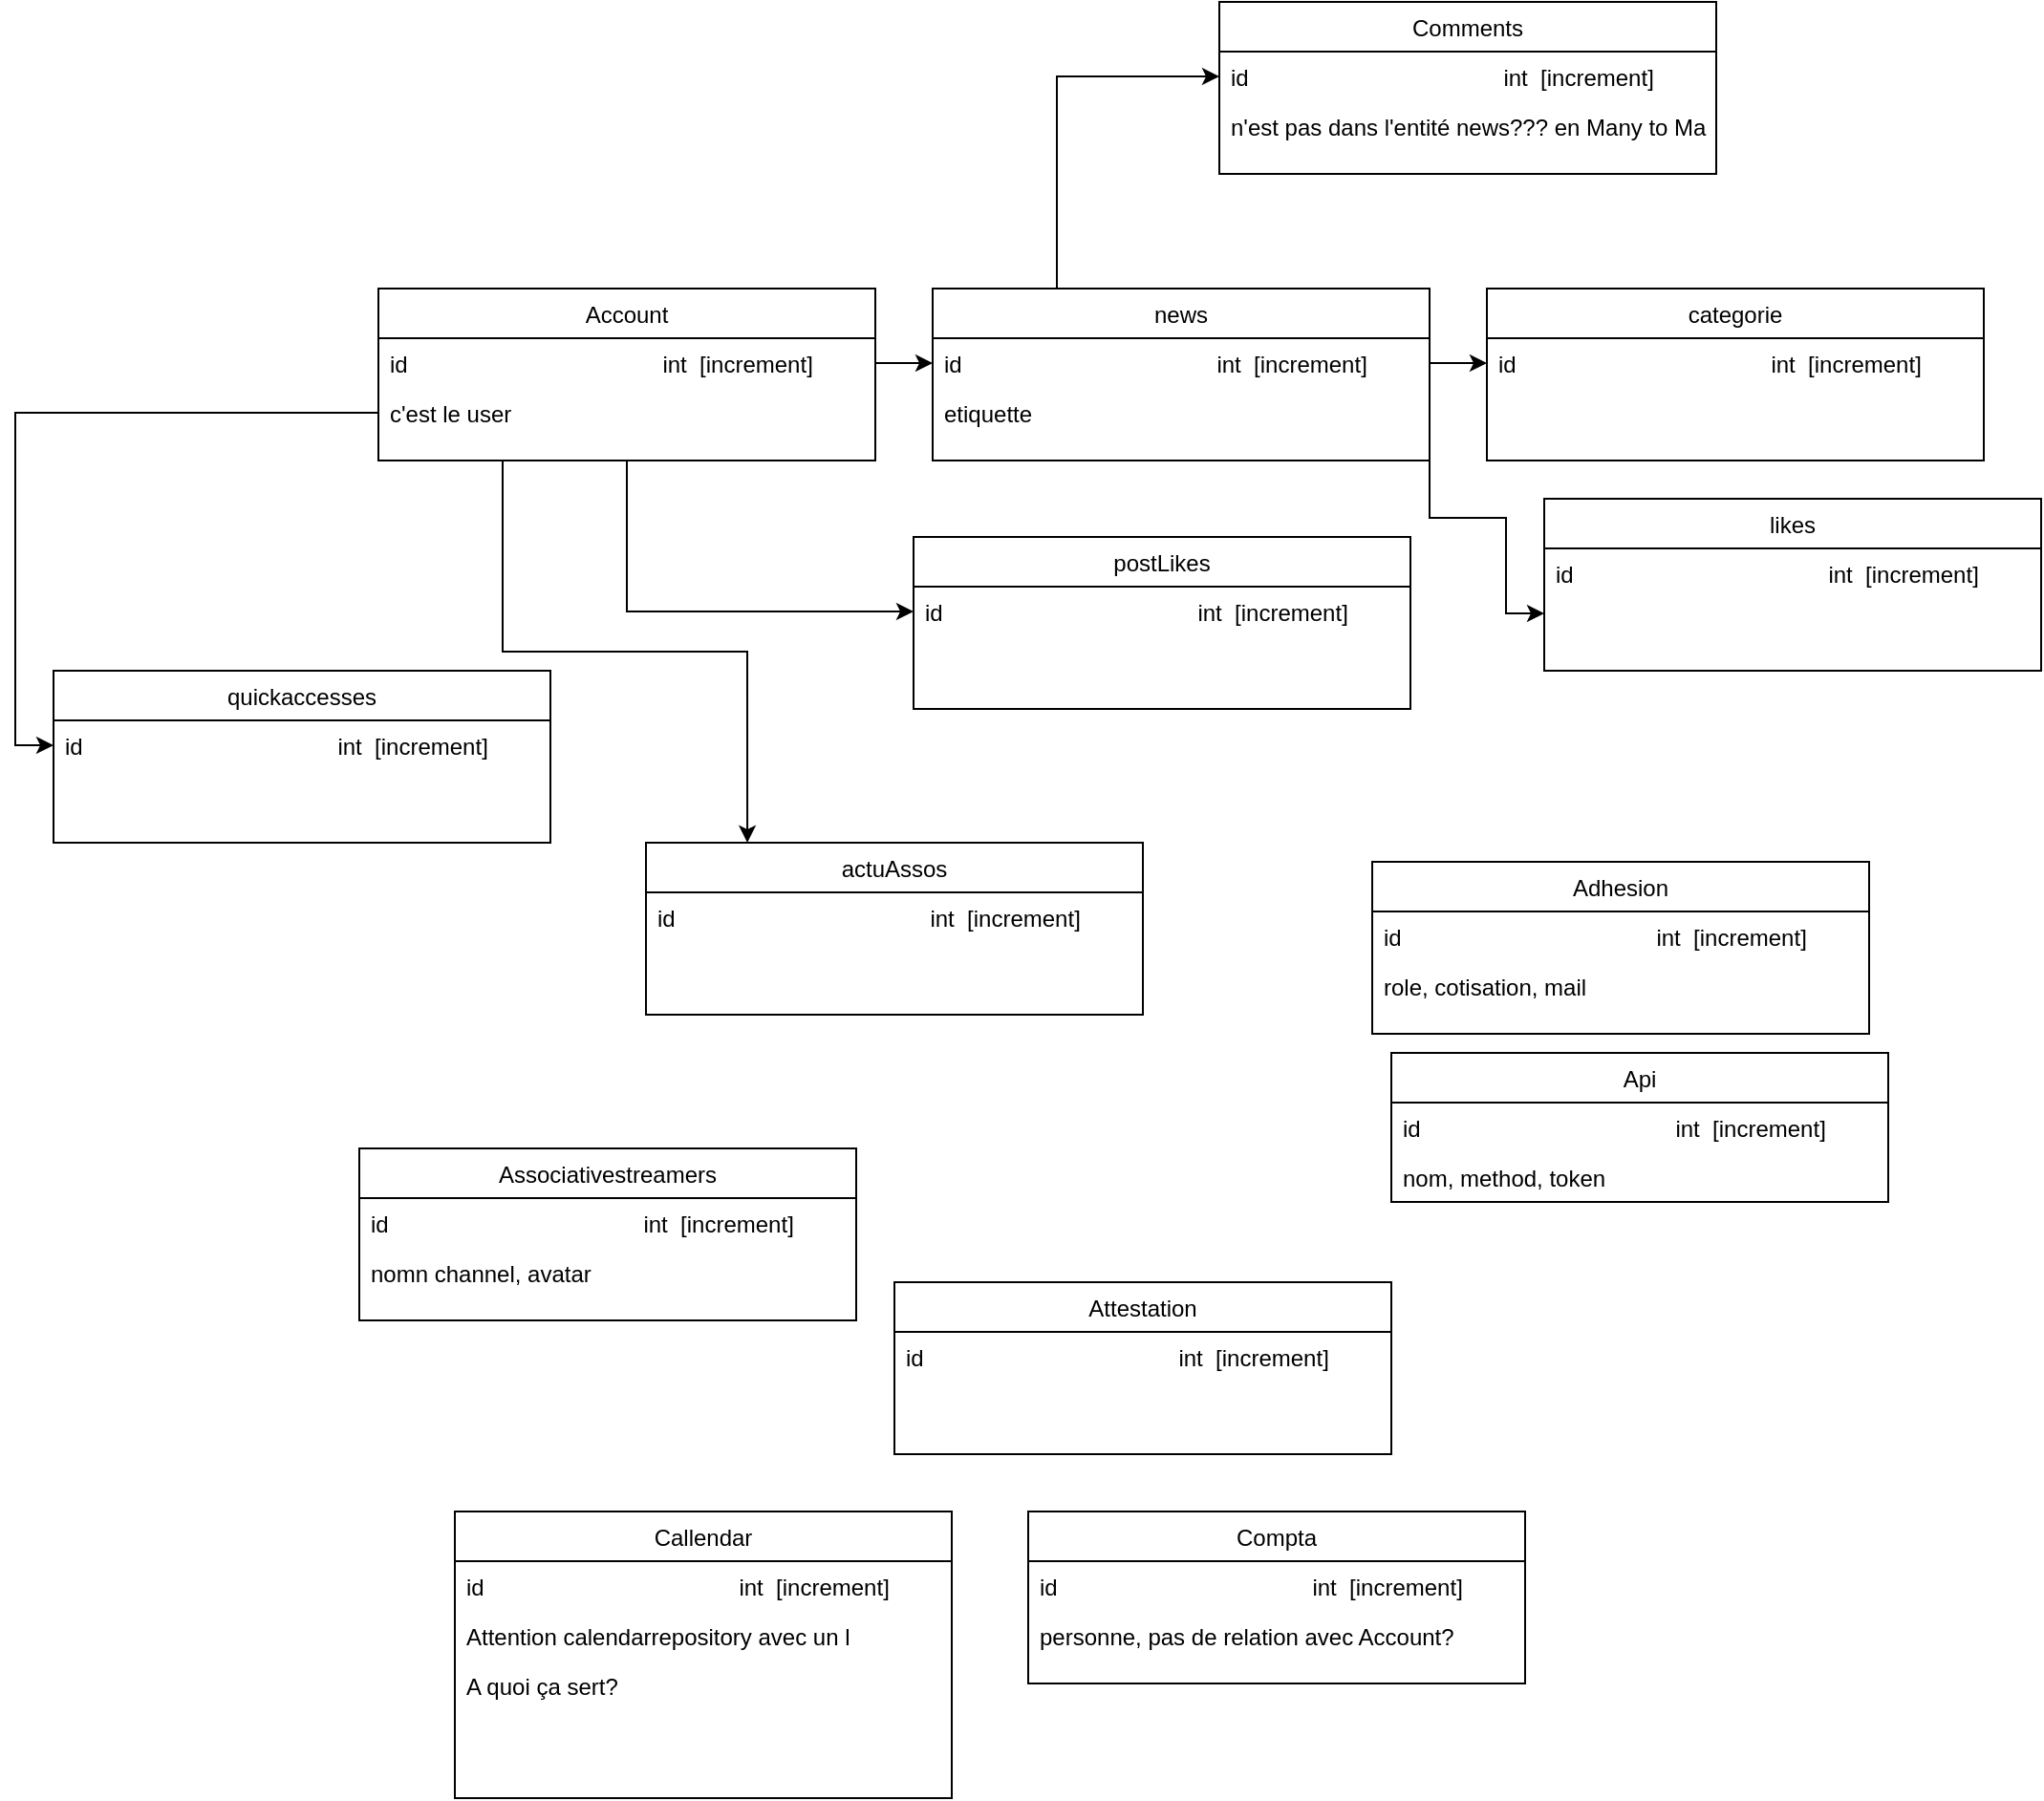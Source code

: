 <mxfile version="20.8.3" type="github">
  <diagram id="4xAlueajEXwUmsY7dy-2" name="Page-1">
    <mxGraphModel dx="1873" dy="1652" grid="1" gridSize="10" guides="1" tooltips="1" connect="1" arrows="1" fold="1" page="1" pageScale="1" pageWidth="827" pageHeight="1169" math="0" shadow="0">
      <root>
        <mxCell id="0" />
        <mxCell id="1" parent="0" />
        <mxCell id="0P1phsxIGQCjsjtKd-O2-14" style="edgeStyle=orthogonalEdgeStyle;rounded=0;orthogonalLoop=1;jettySize=auto;html=1;exitX=0.5;exitY=1;exitDx=0;exitDy=0;entryX=0;entryY=0.5;entryDx=0;entryDy=0;" edge="1" parent="1" source="TXKYhUwDw8YYV6_7jRAu-2" target="0P1phsxIGQCjsjtKd-O2-7">
          <mxGeometry relative="1" as="geometry" />
        </mxCell>
        <mxCell id="0P1phsxIGQCjsjtKd-O2-15" style="edgeStyle=orthogonalEdgeStyle;rounded=0;orthogonalLoop=1;jettySize=auto;html=1;exitX=0.25;exitY=1;exitDx=0;exitDy=0;entryX=0.204;entryY=0;entryDx=0;entryDy=0;entryPerimeter=0;" edge="1" parent="1" source="TXKYhUwDw8YYV6_7jRAu-2" target="0P1phsxIGQCjsjtKd-O2-10">
          <mxGeometry relative="1" as="geometry" />
        </mxCell>
        <mxCell id="TXKYhUwDw8YYV6_7jRAu-2" value="Account" style="swimlane;fontStyle=0;align=center;verticalAlign=top;childLayout=stackLayout;horizontal=1;startSize=26;horizontalStack=0;resizeParent=1;resizeLast=0;collapsible=1;marginBottom=0;rounded=0;shadow=0;strokeWidth=1;" parent="1" vertex="1">
          <mxGeometry x="20" y="80" width="260" height="90" as="geometry">
            <mxRectangle x="340" y="380" width="170" height="26" as="alternateBounds" />
          </mxGeometry>
        </mxCell>
        <mxCell id="TXKYhUwDw8YYV6_7jRAu-3" value="id                                        int  [increment]" style="text;align=left;verticalAlign=top;spacingLeft=4;spacingRight=4;overflow=hidden;rotatable=0;points=[[0,0.5],[1,0.5]];portConstraint=eastwest;" parent="TXKYhUwDw8YYV6_7jRAu-2" vertex="1">
          <mxGeometry y="26" width="260" height="26" as="geometry" />
        </mxCell>
        <mxCell id="0P1phsxIGQCjsjtKd-O2-2" value="c&#39;est le user" style="text;align=left;verticalAlign=top;spacingLeft=4;spacingRight=4;overflow=hidden;rotatable=0;points=[[0,0.5],[1,0.5]];portConstraint=eastwest;" vertex="1" parent="TXKYhUwDw8YYV6_7jRAu-2">
          <mxGeometry y="52" width="260" height="26" as="geometry" />
        </mxCell>
        <mxCell id="0P1phsxIGQCjsjtKd-O2-44" style="edgeStyle=orthogonalEdgeStyle;rounded=0;orthogonalLoop=1;jettySize=auto;html=1;exitX=0.25;exitY=0;exitDx=0;exitDy=0;entryX=0;entryY=0.5;entryDx=0;entryDy=0;" edge="1" parent="1" source="0P1phsxIGQCjsjtKd-O2-3" target="0P1phsxIGQCjsjtKd-O2-42">
          <mxGeometry relative="1" as="geometry" />
        </mxCell>
        <mxCell id="0P1phsxIGQCjsjtKd-O2-3" value="news" style="swimlane;fontStyle=0;align=center;verticalAlign=top;childLayout=stackLayout;horizontal=1;startSize=26;horizontalStack=0;resizeParent=1;resizeLast=0;collapsible=1;marginBottom=0;rounded=0;shadow=0;strokeWidth=1;" vertex="1" parent="1">
          <mxGeometry x="310" y="80" width="260" height="90" as="geometry">
            <mxRectangle x="340" y="380" width="170" height="26" as="alternateBounds" />
          </mxGeometry>
        </mxCell>
        <mxCell id="0P1phsxIGQCjsjtKd-O2-4" value="id                                        int  [increment]" style="text;align=left;verticalAlign=top;spacingLeft=4;spacingRight=4;overflow=hidden;rotatable=0;points=[[0,0.5],[1,0.5]];portConstraint=eastwest;" vertex="1" parent="0P1phsxIGQCjsjtKd-O2-3">
          <mxGeometry y="26" width="260" height="26" as="geometry" />
        </mxCell>
        <mxCell id="0P1phsxIGQCjsjtKd-O2-12" value="etiquette " style="text;align=left;verticalAlign=top;spacingLeft=4;spacingRight=4;overflow=hidden;rotatable=0;points=[[0,0.5],[1,0.5]];portConstraint=eastwest;" vertex="1" parent="0P1phsxIGQCjsjtKd-O2-3">
          <mxGeometry y="52" width="260" height="26" as="geometry" />
        </mxCell>
        <mxCell id="0P1phsxIGQCjsjtKd-O2-6" value="postLikes" style="swimlane;fontStyle=0;align=center;verticalAlign=top;childLayout=stackLayout;horizontal=1;startSize=26;horizontalStack=0;resizeParent=1;resizeLast=0;collapsible=1;marginBottom=0;rounded=0;shadow=0;strokeWidth=1;" vertex="1" parent="1">
          <mxGeometry x="300" y="210" width="260" height="90" as="geometry">
            <mxRectangle x="340" y="380" width="170" height="26" as="alternateBounds" />
          </mxGeometry>
        </mxCell>
        <mxCell id="0P1phsxIGQCjsjtKd-O2-7" value="id                                        int  [increment]" style="text;align=left;verticalAlign=top;spacingLeft=4;spacingRight=4;overflow=hidden;rotatable=0;points=[[0,0.5],[1,0.5]];portConstraint=eastwest;" vertex="1" parent="0P1phsxIGQCjsjtKd-O2-6">
          <mxGeometry y="26" width="260" height="26" as="geometry" />
        </mxCell>
        <mxCell id="0P1phsxIGQCjsjtKd-O2-8" value="quickaccesses&#xa;" style="swimlane;fontStyle=0;align=center;verticalAlign=top;childLayout=stackLayout;horizontal=1;startSize=26;horizontalStack=0;resizeParent=1;resizeLast=0;collapsible=1;marginBottom=0;rounded=0;shadow=0;strokeWidth=1;" vertex="1" parent="1">
          <mxGeometry x="-150" y="280" width="260" height="90" as="geometry">
            <mxRectangle x="340" y="380" width="170" height="26" as="alternateBounds" />
          </mxGeometry>
        </mxCell>
        <mxCell id="0P1phsxIGQCjsjtKd-O2-9" value="id                                        int  [increment]" style="text;align=left;verticalAlign=top;spacingLeft=4;spacingRight=4;overflow=hidden;rotatable=0;points=[[0,0.5],[1,0.5]];portConstraint=eastwest;" vertex="1" parent="0P1phsxIGQCjsjtKd-O2-8">
          <mxGeometry y="26" width="260" height="26" as="geometry" />
        </mxCell>
        <mxCell id="0P1phsxIGQCjsjtKd-O2-10" value="actuAssos" style="swimlane;fontStyle=0;align=center;verticalAlign=top;childLayout=stackLayout;horizontal=1;startSize=26;horizontalStack=0;resizeParent=1;resizeLast=0;collapsible=1;marginBottom=0;rounded=0;shadow=0;strokeWidth=1;" vertex="1" parent="1">
          <mxGeometry x="160" y="370" width="260" height="90" as="geometry">
            <mxRectangle x="340" y="380" width="170" height="26" as="alternateBounds" />
          </mxGeometry>
        </mxCell>
        <mxCell id="0P1phsxIGQCjsjtKd-O2-11" value="id                                        int  [increment]" style="text;align=left;verticalAlign=top;spacingLeft=4;spacingRight=4;overflow=hidden;rotatable=0;points=[[0,0.5],[1,0.5]];portConstraint=eastwest;" vertex="1" parent="0P1phsxIGQCjsjtKd-O2-10">
          <mxGeometry y="26" width="260" height="26" as="geometry" />
        </mxCell>
        <mxCell id="0P1phsxIGQCjsjtKd-O2-13" style="edgeStyle=orthogonalEdgeStyle;rounded=0;orthogonalLoop=1;jettySize=auto;html=1;exitX=1;exitY=0.5;exitDx=0;exitDy=0;entryX=0;entryY=0.5;entryDx=0;entryDy=0;" edge="1" parent="1" source="TXKYhUwDw8YYV6_7jRAu-3" target="0P1phsxIGQCjsjtKd-O2-4">
          <mxGeometry relative="1" as="geometry" />
        </mxCell>
        <mxCell id="0P1phsxIGQCjsjtKd-O2-16" style="edgeStyle=orthogonalEdgeStyle;rounded=0;orthogonalLoop=1;jettySize=auto;html=1;exitX=0;exitY=0.5;exitDx=0;exitDy=0;entryX=0;entryY=0.5;entryDx=0;entryDy=0;" edge="1" parent="1" source="0P1phsxIGQCjsjtKd-O2-2" target="0P1phsxIGQCjsjtKd-O2-9">
          <mxGeometry relative="1" as="geometry" />
        </mxCell>
        <mxCell id="0P1phsxIGQCjsjtKd-O2-17" value="categorie" style="swimlane;fontStyle=0;align=center;verticalAlign=top;childLayout=stackLayout;horizontal=1;startSize=26;horizontalStack=0;resizeParent=1;resizeLast=0;collapsible=1;marginBottom=0;rounded=0;shadow=0;strokeWidth=1;" vertex="1" parent="1">
          <mxGeometry x="600" y="80" width="260" height="90" as="geometry">
            <mxRectangle x="340" y="380" width="170" height="26" as="alternateBounds" />
          </mxGeometry>
        </mxCell>
        <mxCell id="0P1phsxIGQCjsjtKd-O2-18" value="id                                        int  [increment]" style="text;align=left;verticalAlign=top;spacingLeft=4;spacingRight=4;overflow=hidden;rotatable=0;points=[[0,0.5],[1,0.5]];portConstraint=eastwest;" vertex="1" parent="0P1phsxIGQCjsjtKd-O2-17">
          <mxGeometry y="26" width="260" height="26" as="geometry" />
        </mxCell>
        <mxCell id="0P1phsxIGQCjsjtKd-O2-20" value="likes" style="swimlane;fontStyle=0;align=center;verticalAlign=top;childLayout=stackLayout;horizontal=1;startSize=26;horizontalStack=0;resizeParent=1;resizeLast=0;collapsible=1;marginBottom=0;rounded=0;shadow=0;strokeWidth=1;" vertex="1" parent="1">
          <mxGeometry x="630" y="190" width="260" height="90" as="geometry">
            <mxRectangle x="340" y="380" width="170" height="26" as="alternateBounds" />
          </mxGeometry>
        </mxCell>
        <mxCell id="0P1phsxIGQCjsjtKd-O2-21" value="id                                        int  [increment]" style="text;align=left;verticalAlign=top;spacingLeft=4;spacingRight=4;overflow=hidden;rotatable=0;points=[[0,0.5],[1,0.5]];portConstraint=eastwest;" vertex="1" parent="0P1phsxIGQCjsjtKd-O2-20">
          <mxGeometry y="26" width="260" height="26" as="geometry" />
        </mxCell>
        <mxCell id="0P1phsxIGQCjsjtKd-O2-22" style="edgeStyle=orthogonalEdgeStyle;rounded=0;orthogonalLoop=1;jettySize=auto;html=1;exitX=1;exitY=0.5;exitDx=0;exitDy=0;entryX=0;entryY=0.5;entryDx=0;entryDy=0;" edge="1" parent="1" source="0P1phsxIGQCjsjtKd-O2-4" target="0P1phsxIGQCjsjtKd-O2-18">
          <mxGeometry relative="1" as="geometry" />
        </mxCell>
        <mxCell id="0P1phsxIGQCjsjtKd-O2-23" style="edgeStyle=orthogonalEdgeStyle;rounded=0;orthogonalLoop=1;jettySize=auto;html=1;exitX=1;exitY=0.5;exitDx=0;exitDy=0;" edge="1" parent="1" source="0P1phsxIGQCjsjtKd-O2-12">
          <mxGeometry relative="1" as="geometry">
            <mxPoint x="630" y="250" as="targetPoint" />
            <Array as="points">
              <mxPoint x="570" y="200" />
              <mxPoint x="610" y="200" />
              <mxPoint x="610" y="250" />
            </Array>
          </mxGeometry>
        </mxCell>
        <mxCell id="0P1phsxIGQCjsjtKd-O2-24" value="Adhesion" style="swimlane;fontStyle=0;align=center;verticalAlign=top;childLayout=stackLayout;horizontal=1;startSize=26;horizontalStack=0;resizeParent=1;resizeLast=0;collapsible=1;marginBottom=0;rounded=0;shadow=0;strokeWidth=1;" vertex="1" parent="1">
          <mxGeometry x="540" y="380" width="260" height="90" as="geometry">
            <mxRectangle x="340" y="380" width="170" height="26" as="alternateBounds" />
          </mxGeometry>
        </mxCell>
        <mxCell id="0P1phsxIGQCjsjtKd-O2-25" value="id                                        int  [increment]" style="text;align=left;verticalAlign=top;spacingLeft=4;spacingRight=4;overflow=hidden;rotatable=0;points=[[0,0.5],[1,0.5]];portConstraint=eastwest;" vertex="1" parent="0P1phsxIGQCjsjtKd-O2-24">
          <mxGeometry y="26" width="260" height="26" as="geometry" />
        </mxCell>
        <mxCell id="0P1phsxIGQCjsjtKd-O2-26" value="role, cotisation, mail" style="text;align=left;verticalAlign=top;spacingLeft=4;spacingRight=4;overflow=hidden;rotatable=0;points=[[0,0.5],[1,0.5]];portConstraint=eastwest;" vertex="1" parent="0P1phsxIGQCjsjtKd-O2-24">
          <mxGeometry y="52" width="260" height="26" as="geometry" />
        </mxCell>
        <mxCell id="0P1phsxIGQCjsjtKd-O2-27" value="Api" style="swimlane;fontStyle=0;align=center;verticalAlign=top;childLayout=stackLayout;horizontal=1;startSize=26;horizontalStack=0;resizeParent=1;resizeLast=0;collapsible=1;marginBottom=0;rounded=0;shadow=0;strokeWidth=1;" vertex="1" parent="1">
          <mxGeometry x="550" y="480" width="260" height="78" as="geometry">
            <mxRectangle x="340" y="380" width="170" height="26" as="alternateBounds" />
          </mxGeometry>
        </mxCell>
        <mxCell id="0P1phsxIGQCjsjtKd-O2-28" value="id                                        int  [increment]" style="text;align=left;verticalAlign=top;spacingLeft=4;spacingRight=4;overflow=hidden;rotatable=0;points=[[0,0.5],[1,0.5]];portConstraint=eastwest;" vertex="1" parent="0P1phsxIGQCjsjtKd-O2-27">
          <mxGeometry y="26" width="260" height="26" as="geometry" />
        </mxCell>
        <mxCell id="0P1phsxIGQCjsjtKd-O2-29" value="nom, method, token" style="text;align=left;verticalAlign=top;spacingLeft=4;spacingRight=4;overflow=hidden;rotatable=0;points=[[0,0.5],[1,0.5]];portConstraint=eastwest;" vertex="1" parent="0P1phsxIGQCjsjtKd-O2-27">
          <mxGeometry y="52" width="260" height="26" as="geometry" />
        </mxCell>
        <mxCell id="0P1phsxIGQCjsjtKd-O2-30" value="Associativestreamers" style="swimlane;fontStyle=0;align=center;verticalAlign=top;childLayout=stackLayout;horizontal=1;startSize=26;horizontalStack=0;resizeParent=1;resizeLast=0;collapsible=1;marginBottom=0;rounded=0;shadow=0;strokeWidth=1;" vertex="1" parent="1">
          <mxGeometry x="10" y="530" width="260" height="90" as="geometry">
            <mxRectangle x="340" y="380" width="170" height="26" as="alternateBounds" />
          </mxGeometry>
        </mxCell>
        <mxCell id="0P1phsxIGQCjsjtKd-O2-31" value="id                                        int  [increment]" style="text;align=left;verticalAlign=top;spacingLeft=4;spacingRight=4;overflow=hidden;rotatable=0;points=[[0,0.5],[1,0.5]];portConstraint=eastwest;" vertex="1" parent="0P1phsxIGQCjsjtKd-O2-30">
          <mxGeometry y="26" width="260" height="26" as="geometry" />
        </mxCell>
        <mxCell id="0P1phsxIGQCjsjtKd-O2-32" value="nomn channel, avatar" style="text;align=left;verticalAlign=top;spacingLeft=4;spacingRight=4;overflow=hidden;rotatable=0;points=[[0,0.5],[1,0.5]];portConstraint=eastwest;" vertex="1" parent="0P1phsxIGQCjsjtKd-O2-30">
          <mxGeometry y="52" width="260" height="26" as="geometry" />
        </mxCell>
        <mxCell id="0P1phsxIGQCjsjtKd-O2-33" value="Attestation" style="swimlane;fontStyle=0;align=center;verticalAlign=top;childLayout=stackLayout;horizontal=1;startSize=26;horizontalStack=0;resizeParent=1;resizeLast=0;collapsible=1;marginBottom=0;rounded=0;shadow=0;strokeWidth=1;" vertex="1" parent="1">
          <mxGeometry x="290" y="600" width="260" height="90" as="geometry">
            <mxRectangle x="340" y="380" width="170" height="26" as="alternateBounds" />
          </mxGeometry>
        </mxCell>
        <mxCell id="0P1phsxIGQCjsjtKd-O2-34" value="id                                        int  [increment]" style="text;align=left;verticalAlign=top;spacingLeft=4;spacingRight=4;overflow=hidden;rotatable=0;points=[[0,0.5],[1,0.5]];portConstraint=eastwest;" vertex="1" parent="0P1phsxIGQCjsjtKd-O2-33">
          <mxGeometry y="26" width="260" height="26" as="geometry" />
        </mxCell>
        <mxCell id="0P1phsxIGQCjsjtKd-O2-36" value="Callendar" style="swimlane;fontStyle=0;align=center;verticalAlign=top;childLayout=stackLayout;horizontal=1;startSize=26;horizontalStack=0;resizeParent=1;resizeLast=0;collapsible=1;marginBottom=0;rounded=0;shadow=0;strokeWidth=1;" vertex="1" parent="1">
          <mxGeometry x="60" y="720" width="260" height="150" as="geometry">
            <mxRectangle x="340" y="380" width="170" height="26" as="alternateBounds" />
          </mxGeometry>
        </mxCell>
        <mxCell id="0P1phsxIGQCjsjtKd-O2-37" value="id                                        int  [increment]" style="text;align=left;verticalAlign=top;spacingLeft=4;spacingRight=4;overflow=hidden;rotatable=0;points=[[0,0.5],[1,0.5]];portConstraint=eastwest;" vertex="1" parent="0P1phsxIGQCjsjtKd-O2-36">
          <mxGeometry y="26" width="260" height="26" as="geometry" />
        </mxCell>
        <mxCell id="0P1phsxIGQCjsjtKd-O2-38" value="Attention calendarrepository avec un l&#xa;" style="text;align=left;verticalAlign=top;spacingLeft=4;spacingRight=4;overflow=hidden;rotatable=0;points=[[0,0.5],[1,0.5]];portConstraint=eastwest;" vertex="1" parent="0P1phsxIGQCjsjtKd-O2-36">
          <mxGeometry y="52" width="260" height="26" as="geometry" />
        </mxCell>
        <mxCell id="0P1phsxIGQCjsjtKd-O2-40" value="A quoi ça sert?" style="text;align=left;verticalAlign=top;spacingLeft=4;spacingRight=4;overflow=hidden;rotatable=0;points=[[0,0.5],[1,0.5]];portConstraint=eastwest;" vertex="1" parent="0P1phsxIGQCjsjtKd-O2-36">
          <mxGeometry y="78" width="260" height="26" as="geometry" />
        </mxCell>
        <mxCell id="0P1phsxIGQCjsjtKd-O2-41" value="Comments" style="swimlane;fontStyle=0;align=center;verticalAlign=top;childLayout=stackLayout;horizontal=1;startSize=26;horizontalStack=0;resizeParent=1;resizeLast=0;collapsible=1;marginBottom=0;rounded=0;shadow=0;strokeWidth=1;" vertex="1" parent="1">
          <mxGeometry x="460" y="-70" width="260" height="90" as="geometry">
            <mxRectangle x="340" y="380" width="170" height="26" as="alternateBounds" />
          </mxGeometry>
        </mxCell>
        <mxCell id="0P1phsxIGQCjsjtKd-O2-42" value="id                                        int  [increment]" style="text;align=left;verticalAlign=top;spacingLeft=4;spacingRight=4;overflow=hidden;rotatable=0;points=[[0,0.5],[1,0.5]];portConstraint=eastwest;" vertex="1" parent="0P1phsxIGQCjsjtKd-O2-41">
          <mxGeometry y="26" width="260" height="26" as="geometry" />
        </mxCell>
        <mxCell id="0P1phsxIGQCjsjtKd-O2-43" value="n&#39;est pas dans l&#39;entité news??? en Many to Many" style="text;align=left;verticalAlign=top;spacingLeft=4;spacingRight=4;overflow=hidden;rotatable=0;points=[[0,0.5],[1,0.5]];portConstraint=eastwest;" vertex="1" parent="0P1phsxIGQCjsjtKd-O2-41">
          <mxGeometry y="52" width="260" height="26" as="geometry" />
        </mxCell>
        <mxCell id="0P1phsxIGQCjsjtKd-O2-45" value="Compta" style="swimlane;fontStyle=0;align=center;verticalAlign=top;childLayout=stackLayout;horizontal=1;startSize=26;horizontalStack=0;resizeParent=1;resizeLast=0;collapsible=1;marginBottom=0;rounded=0;shadow=0;strokeWidth=1;" vertex="1" parent="1">
          <mxGeometry x="360" y="720" width="260" height="90" as="geometry">
            <mxRectangle x="340" y="380" width="170" height="26" as="alternateBounds" />
          </mxGeometry>
        </mxCell>
        <mxCell id="0P1phsxIGQCjsjtKd-O2-46" value="id                                        int  [increment]" style="text;align=left;verticalAlign=top;spacingLeft=4;spacingRight=4;overflow=hidden;rotatable=0;points=[[0,0.5],[1,0.5]];portConstraint=eastwest;" vertex="1" parent="0P1phsxIGQCjsjtKd-O2-45">
          <mxGeometry y="26" width="260" height="26" as="geometry" />
        </mxCell>
        <mxCell id="0P1phsxIGQCjsjtKd-O2-47" value="personne, pas de relation avec Account?" style="text;align=left;verticalAlign=top;spacingLeft=4;spacingRight=4;overflow=hidden;rotatable=0;points=[[0,0.5],[1,0.5]];portConstraint=eastwest;" vertex="1" parent="0P1phsxIGQCjsjtKd-O2-45">
          <mxGeometry y="52" width="260" height="26" as="geometry" />
        </mxCell>
      </root>
    </mxGraphModel>
  </diagram>
</mxfile>
